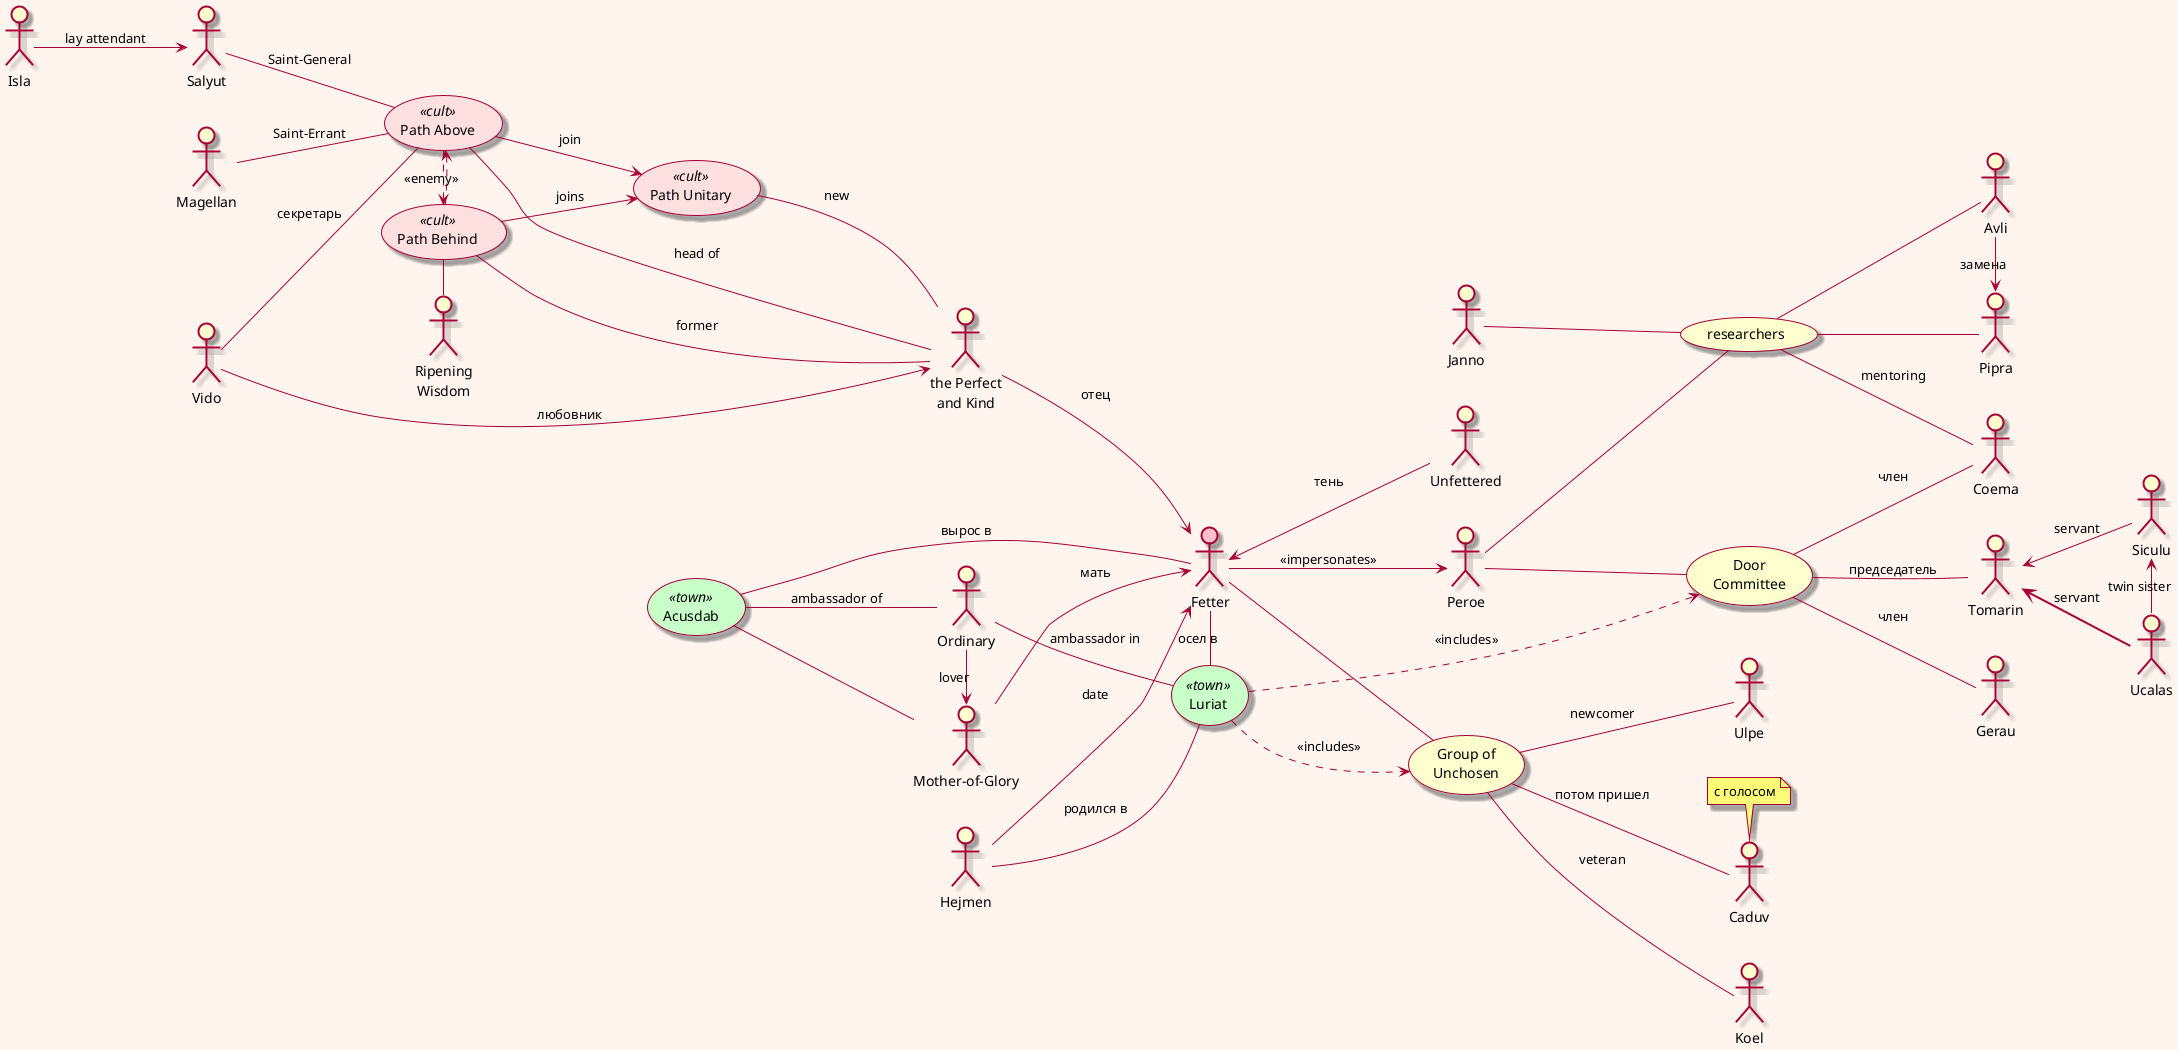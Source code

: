 @startuml

'left to right direction
skin rose
skinparam backgroundcolor seashell
skinparam wrapwidth 100
left to right direction
skinparam usecase<<town>>backgroundcolor technology
skinparam usecase<<cult>>backgroundcolor implementation

' Chapter 1

:Fetter: as fetter #pink

:Mother-of-Glory: as mother

:the Perfect and Kind: as father


mother --> fetter : мать
father --> fetter : отец

(Acusdab) <<town>>

(Acusdab) - mother
(Acusdab) - fetter : вырос в

' Chapter 3
:Hejmen: as hejmen

hejmen --> fetter : date

(Luriat) as luriat <<town>>

hejmen -- luriat : родился в
fetter - luriat : осел в

(Group of Unchosen) as group

fetter -- group

luriat ..> group : <<includes>>

:Koel:
:Ulpe:

group -- :Koel: : veteran
group -- :Ulpe: : newcomer

' Chapter 4

group -- :Caduv: : потом пришел

note "с голосом"  as caduvNote
caduvNote . :Caduv:

' Chapter 7

(Path Above) as above <<cult>>
(Path Behind) as behind <<cult>>
above .> behind : <<enemy>>
behind .> above

above -- father : head of
behind -- father : former

Salyut -- above : Saint-General


' Chapter 8
:Peroe:

fetter --> :Peroe: : <<impersonates>>

:Peroe: -- (Door Committee )


(Door Committee ) -- :Tomarin: : председатель
:Tomarin: <-- :Siculu: : servant

luriat ...> (Door Committee ) : <<includes>>

(Door Committee ) -- :Gerau: : член
(Door Committee ) -- :Coema: : член

(researchers) -- :Coema: : mentoring
(researchers) -- :Pipra:

:Peroe: -- (researchers)

' Chapter 9

:Janno: -- (researchers)

' Chapter 12

:Magellan: -- above : Saint-Errant
:Vido: -- above : секретарь

:Vido: --> father : любовник

(researchers) -- :Avli:

:Avli: -> :Pipra: : замена


:Siculu: <- :Ucalas: : twin sister

:Tomarin: <== :Ucalas: : servant

 'Chapter 28

:Isla: --> :Salyut: : lay attendant

(Path Unitary) as unitary <<cult>>

unitary -- father : new
behind --> unitary : joins
above --> unitary : join

(Acusdab) -- :Ordinary: : ambassador of
:Ordinary: -- luriat  : ambassador in

:Ordinary: -> mother : lover

behind - :Ripening Wisdom:

fetter <-- :Unfettered: : тень

@enduml